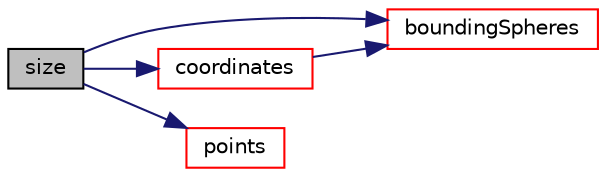 digraph "size"
{
  bgcolor="transparent";
  edge [fontname="Helvetica",fontsize="10",labelfontname="Helvetica",labelfontsize="10"];
  node [fontname="Helvetica",fontsize="10",shape=record];
  rankdir="LR";
  Node111 [label="size",height=0.2,width=0.4,color="black", fillcolor="grey75", style="filled", fontcolor="black"];
  Node111 -> Node112 [color="midnightblue",fontsize="10",style="solid",fontname="Helvetica"];
  Node112 [label="boundingSpheres",height=0.2,width=0.4,color="red",URL="$a26345.html#a4f9baf018af105a4cd6d9c008d4d04ec",tooltip="Get bounding spheres (centre and radius squared), one per element. "];
  Node111 -> Node131 [color="midnightblue",fontsize="10",style="solid",fontname="Helvetica"];
  Node131 [label="coordinates",height=0.2,width=0.4,color="red",URL="$a26345.html#ad938704f9b1700904bb272de893ceacb",tooltip="Get representative set of element coordinates. "];
  Node131 -> Node112 [color="midnightblue",fontsize="10",style="solid",fontname="Helvetica"];
  Node111 -> Node132 [color="midnightblue",fontsize="10",style="solid",fontname="Helvetica"];
  Node132 [label="points",height=0.2,width=0.4,color="red",URL="$a26345.html#affb7cf1209e1e3af9a19a21860268ee5",tooltip="Get the points that define the surface. "];
}
